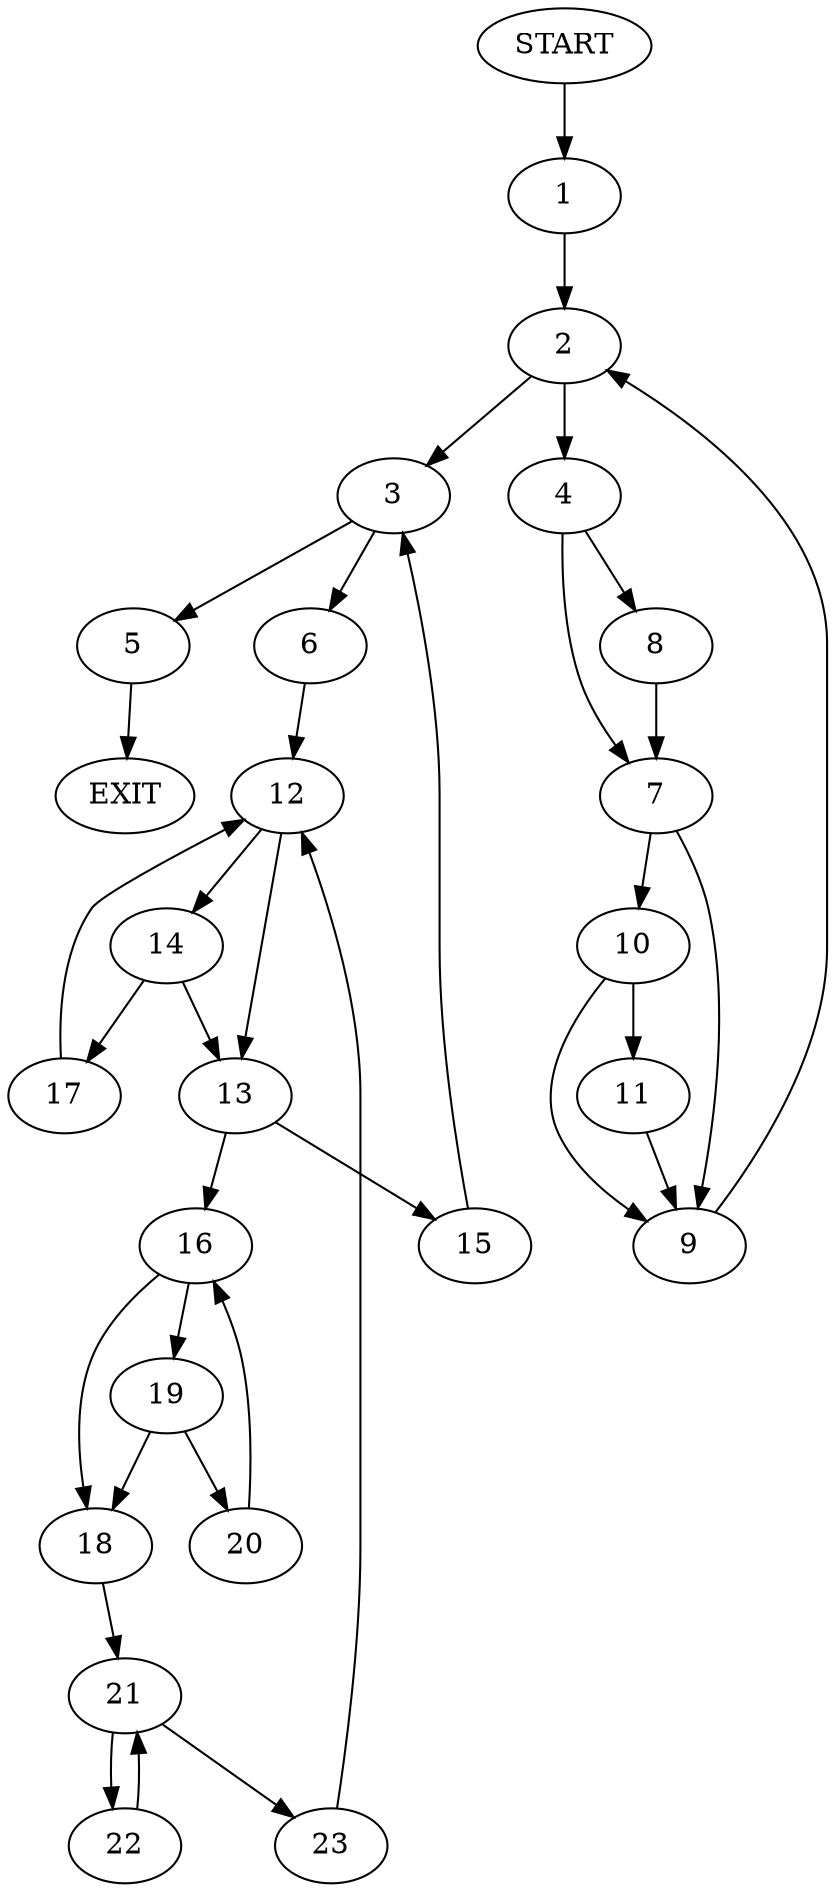 digraph {
0 [label="START"]
24 [label="EXIT"]
0 -> 1
1 -> 2
2 -> 3
2 -> 4
3 -> 5
3 -> 6
4 -> 7
4 -> 8
7 -> 9
7 -> 10
8 -> 7
10 -> 11
10 -> 9
9 -> 2
11 -> 9
5 -> 24
6 -> 12
12 -> 13
12 -> 14
13 -> 15
13 -> 16
14 -> 17
14 -> 13
17 -> 12
15 -> 3
16 -> 18
16 -> 19
19 -> 18
19 -> 20
18 -> 21
20 -> 16
21 -> 22
21 -> 23
22 -> 21
23 -> 12
}
